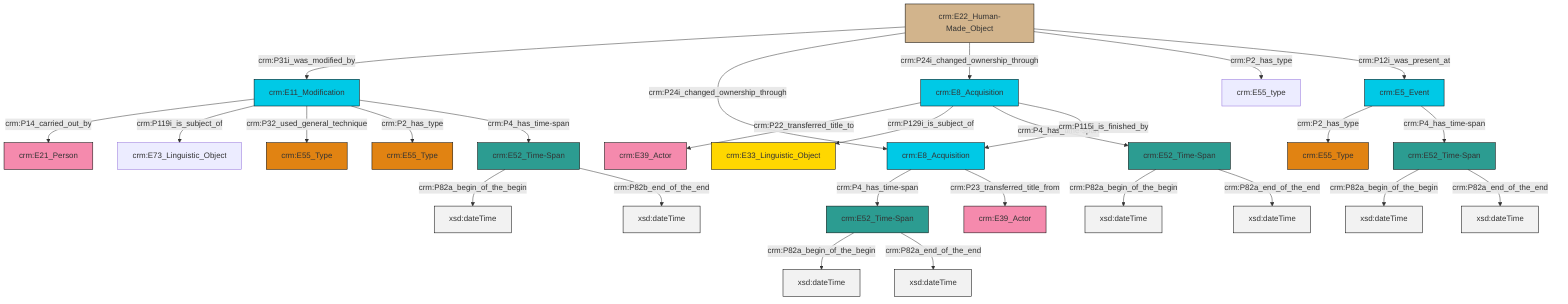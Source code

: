 graph TD
classDef Literal fill:#f2f2f2,stroke:#000000;
classDef CRM_Entity fill:#FFFFFF,stroke:#000000;
classDef Temporal_Entity fill:#00C9E6, stroke:#000000;
classDef Type fill:#E18312, stroke:#000000;
classDef Time-Span fill:#2C9C91, stroke:#000000;
classDef Appellation fill:#FFEB7F, stroke:#000000;
classDef Place fill:#008836, stroke:#000000;
classDef Persistent_Item fill:#B266B2, stroke:#000000;
classDef Conceptual_Object fill:#FFD700, stroke:#000000;
classDef Physical_Thing fill:#D2B48C, stroke:#000000;
classDef Actor fill:#f58aad, stroke:#000000;
classDef PC_Classes fill:#4ce600, stroke:#000000;
classDef Multi fill:#cccccc,stroke:#000000;

6["crm:E8_Acquisition"]:::Temporal_Entity -->|crm:P4_has_time-span| 7["crm:E52_Time-Span"]:::Time-Span
8["crm:E52_Time-Span"]:::Time-Span -->|crm:P82a_begin_of_the_begin| 9[xsd:dateTime]:::Literal
12["crm:E22_Human-Made_Object"]:::Physical_Thing -->|crm:P31i_was_modified_by| 13["crm:E11_Modification"]:::Temporal_Entity
7["crm:E52_Time-Span"]:::Time-Span -->|crm:P82a_begin_of_the_begin| 14[xsd:dateTime]:::Literal
2["crm:E8_Acquisition"]:::Temporal_Entity -->|crm:P22_transferred_title_to| 17["crm:E39_Actor"]:::Actor
6["crm:E8_Acquisition"]:::Temporal_Entity -->|crm:P23_transferred_title_from| 20["crm:E39_Actor"]:::Actor
12["crm:E22_Human-Made_Object"]:::Physical_Thing -->|crm:P24i_changed_ownership_through| 6["crm:E8_Acquisition"]:::Temporal_Entity
2["crm:E8_Acquisition"]:::Temporal_Entity -->|crm:P129i_is_subject_of| 4["crm:E33_Linguistic_Object"]:::Conceptual_Object
13["crm:E11_Modification"]:::Temporal_Entity -->|crm:P14_carried_out_by| 18["crm:E21_Person"]:::Actor
27["crm:E5_Event"]:::Temporal_Entity -->|crm:P2_has_type| 25["crm:E55_Type"]:::Type
2["crm:E8_Acquisition"]:::Temporal_Entity -->|crm:P4_has_time-span| 0["crm:E52_Time-Span"]:::Time-Span
0["crm:E52_Time-Span"]:::Time-Span -->|crm:P82a_begin_of_the_begin| 28[xsd:dateTime]:::Literal
13["crm:E11_Modification"]:::Temporal_Entity -->|crm:P119i_is_subject_of| 29["crm:E73_Linguistic_Object"]:::Default
13["crm:E11_Modification"]:::Temporal_Entity -->|crm:P32_used_general_technique| 31["crm:E55_Type"]:::Type
22["crm:E52_Time-Span"]:::Time-Span -->|crm:P82a_begin_of_the_begin| 32[xsd:dateTime]:::Literal
8["crm:E52_Time-Span"]:::Time-Span -->|crm:P82b_end_of_the_end| 33[xsd:dateTime]:::Literal
12["crm:E22_Human-Made_Object"]:::Physical_Thing -->|crm:P24i_changed_ownership_through| 2["crm:E8_Acquisition"]:::Temporal_Entity
13["crm:E11_Modification"]:::Temporal_Entity -->|crm:P2_has_type| 10["crm:E55_Type"]:::Type
2["crm:E8_Acquisition"]:::Temporal_Entity -->|crm:P115i_is_finished_by| 6["crm:E8_Acquisition"]:::Temporal_Entity
22["crm:E52_Time-Span"]:::Time-Span -->|crm:P82a_end_of_the_end| 36[xsd:dateTime]:::Literal
0["crm:E52_Time-Span"]:::Time-Span -->|crm:P82a_end_of_the_end| 38[xsd:dateTime]:::Literal
12["crm:E22_Human-Made_Object"]:::Physical_Thing -->|crm:P2_has_type| 34["crm:E55_type"]:::Default
13["crm:E11_Modification"]:::Temporal_Entity -->|crm:P4_has_time-span| 8["crm:E52_Time-Span"]:::Time-Span
27["crm:E5_Event"]:::Temporal_Entity -->|crm:P4_has_time-span| 22["crm:E52_Time-Span"]:::Time-Span
7["crm:E52_Time-Span"]:::Time-Span -->|crm:P82a_end_of_the_end| 42[xsd:dateTime]:::Literal
12["crm:E22_Human-Made_Object"]:::Physical_Thing -->|crm:P12i_was_present_at| 27["crm:E5_Event"]:::Temporal_Entity